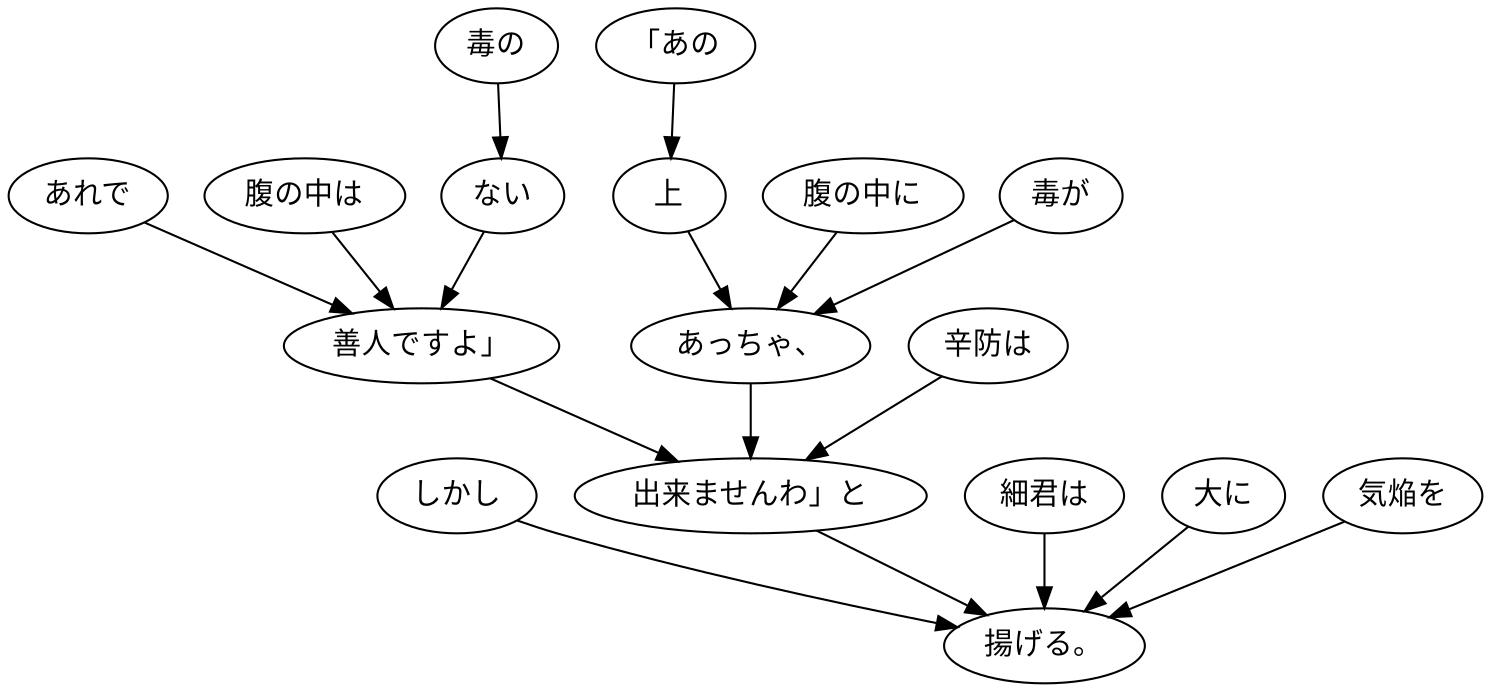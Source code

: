 digraph graph1415 {
	node0 [label="しかし"];
	node1 [label="あれで"];
	node2 [label="腹の中は"];
	node3 [label="毒の"];
	node4 [label="ない"];
	node5 [label="善人ですよ」"];
	node6 [label="「あの"];
	node7 [label="上"];
	node8 [label="腹の中に"];
	node9 [label="毒が"];
	node10 [label="あっちゃ、"];
	node11 [label="辛防は"];
	node12 [label="出来ませんわ」と"];
	node13 [label="細君は"];
	node14 [label="大に"];
	node15 [label="気焔を"];
	node16 [label="揚げる。"];
	node0 -> node16;
	node1 -> node5;
	node2 -> node5;
	node3 -> node4;
	node4 -> node5;
	node5 -> node12;
	node6 -> node7;
	node7 -> node10;
	node8 -> node10;
	node9 -> node10;
	node10 -> node12;
	node11 -> node12;
	node12 -> node16;
	node13 -> node16;
	node14 -> node16;
	node15 -> node16;
}

